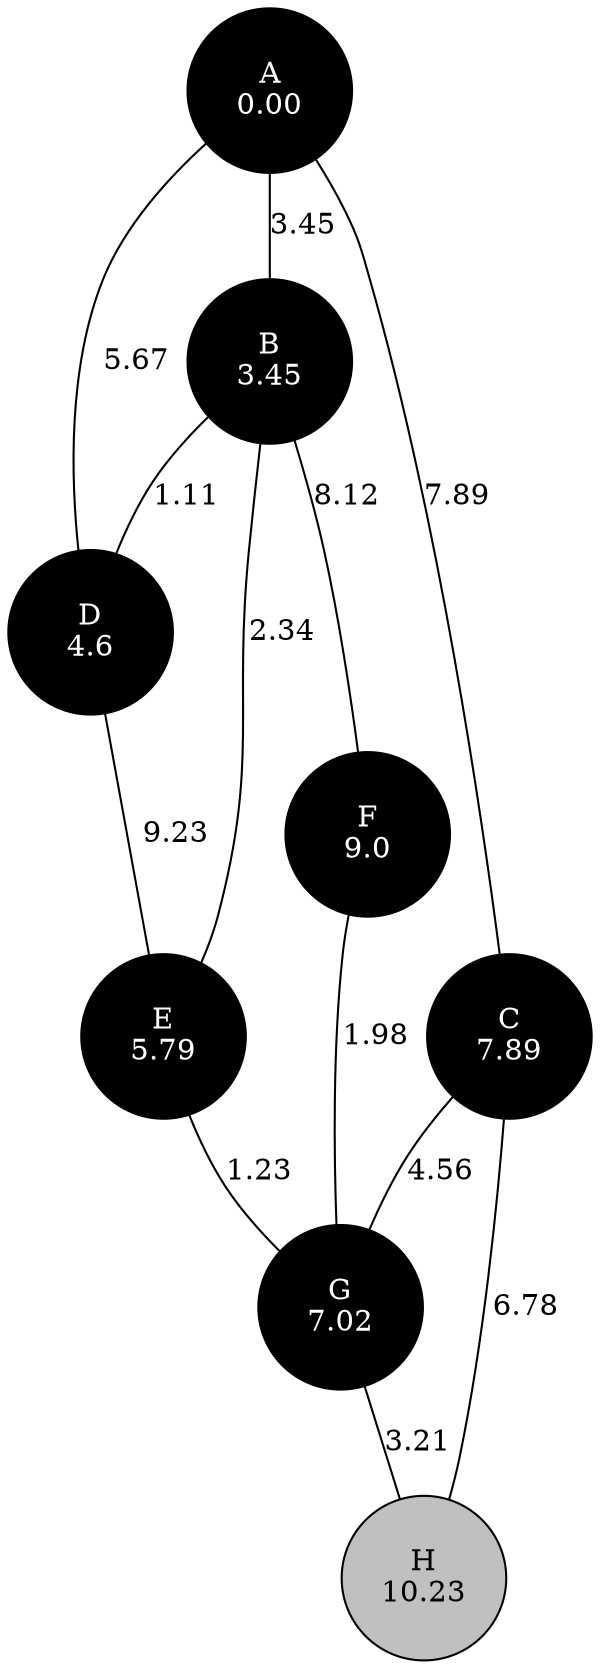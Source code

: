 strict graph  {
A [distance="0.00", fillcolor=black, fontcolor=white, height="1.1", label="A\n0.00", style=filled, width="1.1"];
B [distance="3.45", fillcolor=black, fontcolor=white, height="1.1", label="B\n3.45", style=filled, width="1.1"];
C [distance="7.89", fillcolor=black, fontcolor=white, height="1.1", label="C\n7.89", style=filled, width="1.1"];
D [distance="4.6", fillcolor=black, fontcolor=white, height="1.1", label="D\n4.6", style=filled, width="1.1"];
E [distance="5.79", fillcolor=black, fontcolor=white, height="1.1", label="E\n5.79", style=filled, width="1.1"];
F [distance="9.0", fillcolor=black, fontcolor=white, height="1.1", label="F\n9.0", style=filled, width="1.1"];
G [distance="7.02", fillcolor=black, fontcolor=white, height="1.1", label="G\n7.02", style=filled, width="1.1"];
H [distance="10.23", fillcolor=gray, height="1.1", label="H\n10.23", style=filled, width="1.1"];
A -- B  [label="3.45"];
A -- C  [label="7.89"];
A -- D  [label="5.67"];
B -- E  [label="2.34"];
B -- F  [label="8.12"];
B -- D  [label="1.11"];
C -- G  [label="4.56"];
C -- H  [label="6.78"];
D -- E  [label="9.23"];
E -- G  [label="1.23"];
F -- G  [label="1.98"];
G -- H  [label="3.21"];
}
